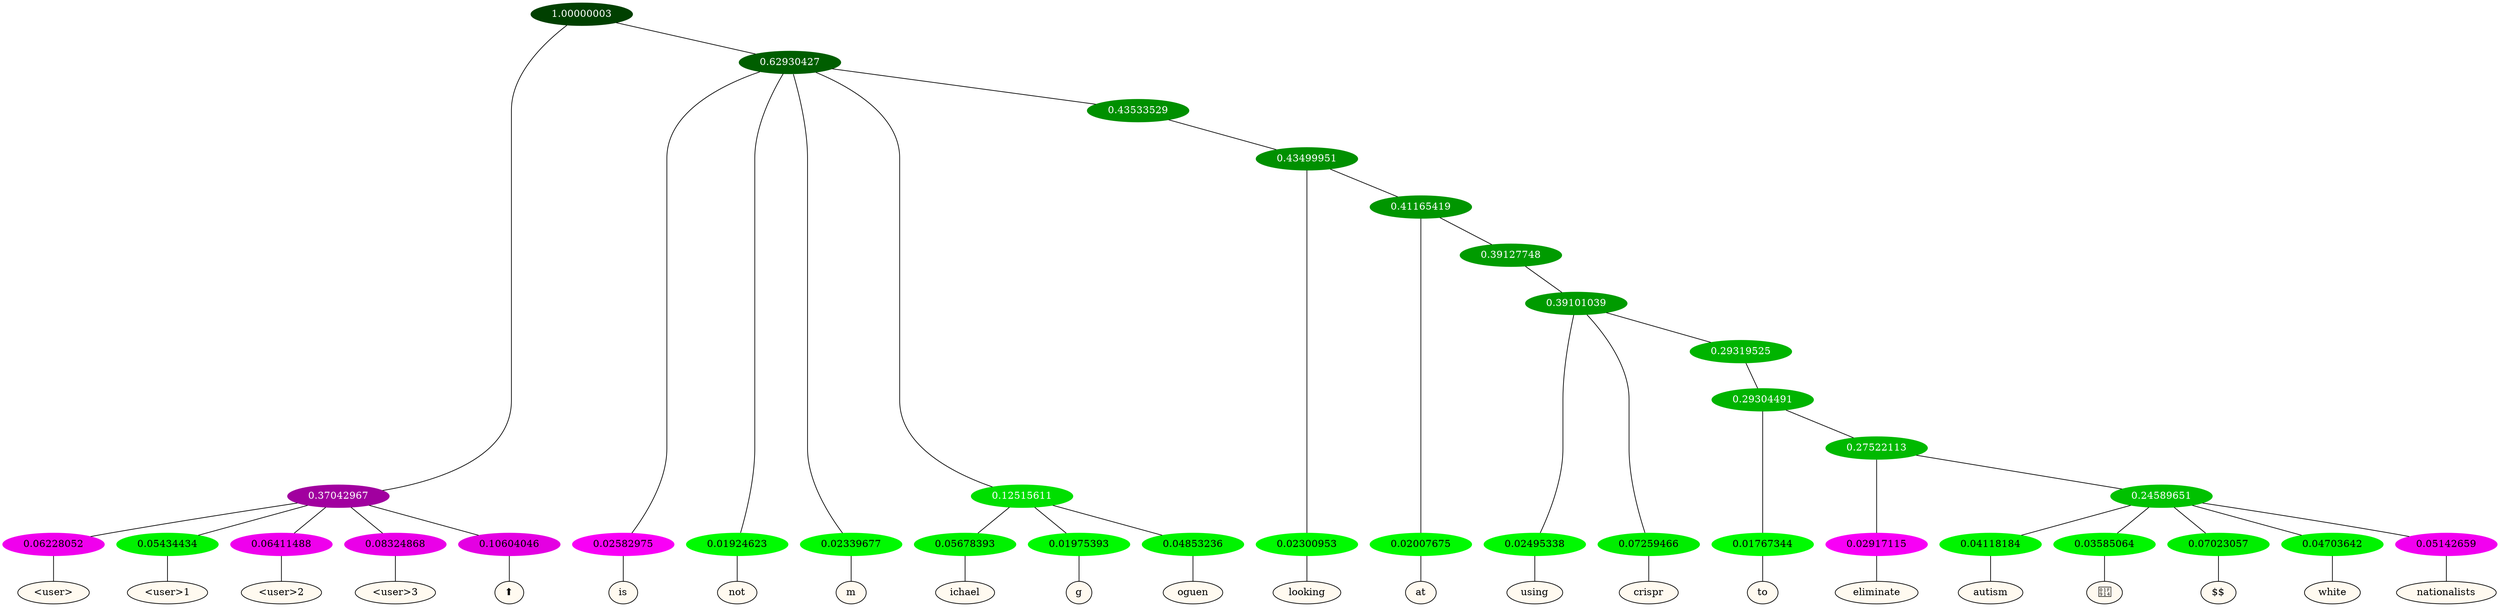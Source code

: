 graph {
	node [format=png height=0.15 nodesep=0.001 ordering=out overlap=prism overlap_scaling=0.01 ranksep=0.001 ratio=0.2 style=filled width=0.15]
	{
		rank=same
		a_w_3 [label="\<user\>" color=black fillcolor=floralwhite style="filled,solid"]
		a_w_4 [label="\<user\>1" color=black fillcolor=floralwhite style="filled,solid"]
		a_w_5 [label="\<user\>2" color=black fillcolor=floralwhite style="filled,solid"]
		a_w_6 [label="\<user\>3" color=black fillcolor=floralwhite style="filled,solid"]
		a_w_7 [label="⬆️" color=black fillcolor=floralwhite style="filled,solid"]
		a_w_8 [label=is color=black fillcolor=floralwhite style="filled,solid"]
		a_w_9 [label=not color=black fillcolor=floralwhite style="filled,solid"]
		a_w_10 [label=m color=black fillcolor=floralwhite style="filled,solid"]
		a_w_13 [label=ichael color=black fillcolor=floralwhite style="filled,solid"]
		a_w_14 [label=g color=black fillcolor=floralwhite style="filled,solid"]
		a_w_15 [label=oguen color=black fillcolor=floralwhite style="filled,solid"]
		a_w_17 [label=looking color=black fillcolor=floralwhite style="filled,solid"]
		a_w_19 [label=at color=black fillcolor=floralwhite style="filled,solid"]
		a_w_22 [label=using color=black fillcolor=floralwhite style="filled,solid"]
		a_w_23 [label=crispr color=black fillcolor=floralwhite style="filled,solid"]
		a_w_26 [label=to color=black fillcolor=floralwhite style="filled,solid"]
		a_w_28 [label=eliminate color=black fillcolor=floralwhite style="filled,solid"]
		a_w_30 [label=autism color=black fillcolor=floralwhite style="filled,solid"]
		a_w_31 [label="🤔" color=black fillcolor=floralwhite style="filled,solid"]
		a_w_32 [label="$$" color=black fillcolor=floralwhite style="filled,solid"]
		a_w_33 [label=white color=black fillcolor=floralwhite style="filled,solid"]
		a_w_34 [label=nationalists color=black fillcolor=floralwhite style="filled,solid"]
	}
	a_n_3 -- a_w_3
	a_n_4 -- a_w_4
	a_n_5 -- a_w_5
	a_n_6 -- a_w_6
	a_n_7 -- a_w_7
	a_n_8 -- a_w_8
	a_n_9 -- a_w_9
	a_n_10 -- a_w_10
	a_n_13 -- a_w_13
	a_n_14 -- a_w_14
	a_n_15 -- a_w_15
	a_n_17 -- a_w_17
	a_n_19 -- a_w_19
	a_n_22 -- a_w_22
	a_n_23 -- a_w_23
	a_n_26 -- a_w_26
	a_n_28 -- a_w_28
	a_n_30 -- a_w_30
	a_n_31 -- a_w_31
	a_n_32 -- a_w_32
	a_n_33 -- a_w_33
	a_n_34 -- a_w_34
	{
		rank=same
		a_n_3 [label=0.06228052 color="0.835 1.000 0.938" fontcolor=black]
		a_n_4 [label=0.05434434 color="0.334 1.000 0.946" fontcolor=black]
		a_n_5 [label=0.06411488 color="0.835 1.000 0.936" fontcolor=black]
		a_n_6 [label=0.08324868 color="0.835 1.000 0.917" fontcolor=black]
		a_n_7 [label=0.10604046 color="0.835 1.000 0.894" fontcolor=black]
		a_n_8 [label=0.02582975 color="0.835 1.000 0.974" fontcolor=black]
		a_n_9 [label=0.01924623 color="0.334 1.000 0.981" fontcolor=black]
		a_n_10 [label=0.02339677 color="0.334 1.000 0.977" fontcolor=black]
		a_n_13 [label=0.05678393 color="0.334 1.000 0.943" fontcolor=black]
		a_n_14 [label=0.01975393 color="0.334 1.000 0.980" fontcolor=black]
		a_n_15 [label=0.04853236 color="0.334 1.000 0.951" fontcolor=black]
		a_n_17 [label=0.02300953 color="0.334 1.000 0.977" fontcolor=black]
		a_n_19 [label=0.02007675 color="0.334 1.000 0.980" fontcolor=black]
		a_n_22 [label=0.02495338 color="0.334 1.000 0.975" fontcolor=black]
		a_n_23 [label=0.07259466 color="0.334 1.000 0.927" fontcolor=black]
		a_n_26 [label=0.01767344 color="0.334 1.000 0.982" fontcolor=black]
		a_n_28 [label=0.02917115 color="0.835 1.000 0.971" fontcolor=black]
		a_n_30 [label=0.04118184 color="0.334 1.000 0.959" fontcolor=black]
		a_n_31 [label=0.03585064 color="0.334 1.000 0.964" fontcolor=black]
		a_n_32 [label=0.07023057 color="0.334 1.000 0.930" fontcolor=black]
		a_n_33 [label=0.04703642 color="0.334 1.000 0.953" fontcolor=black]
		a_n_34 [label=0.05142659 color="0.835 1.000 0.949" fontcolor=black]
	}
	a_n_0 [label=1.00000003 color="0.334 1.000 0.250" fontcolor=grey99]
	a_n_1 [label=0.37042967 color="0.835 1.000 0.630" fontcolor=grey99]
	a_n_0 -- a_n_1
	a_n_2 [label=0.62930427 color="0.334 1.000 0.371" fontcolor=grey99]
	a_n_0 -- a_n_2
	a_n_1 -- a_n_3
	a_n_1 -- a_n_4
	a_n_1 -- a_n_5
	a_n_1 -- a_n_6
	a_n_1 -- a_n_7
	a_n_2 -- a_n_8
	a_n_2 -- a_n_9
	a_n_2 -- a_n_10
	a_n_11 [label=0.12515611 color="0.334 1.000 0.875" fontcolor=grey99]
	a_n_2 -- a_n_11
	a_n_12 [label=0.43533529 color="0.334 1.000 0.565" fontcolor=grey99]
	a_n_2 -- a_n_12
	a_n_11 -- a_n_13
	a_n_11 -- a_n_14
	a_n_11 -- a_n_15
	a_n_16 [label=0.43499951 color="0.334 1.000 0.565" fontcolor=grey99]
	a_n_12 -- a_n_16
	a_n_16 -- a_n_17
	a_n_18 [label=0.41165419 color="0.334 1.000 0.588" fontcolor=grey99]
	a_n_16 -- a_n_18
	a_n_18 -- a_n_19
	a_n_20 [label=0.39127748 color="0.334 1.000 0.609" fontcolor=grey99]
	a_n_18 -- a_n_20
	a_n_21 [label=0.39101039 color="0.334 1.000 0.609" fontcolor=grey99]
	a_n_20 -- a_n_21
	a_n_21 -- a_n_22
	a_n_21 -- a_n_23
	a_n_24 [label=0.29319525 color="0.334 1.000 0.707" fontcolor=grey99]
	a_n_21 -- a_n_24
	a_n_25 [label=0.29304491 color="0.334 1.000 0.707" fontcolor=grey99]
	a_n_24 -- a_n_25
	a_n_25 -- a_n_26
	a_n_27 [label=0.27522113 color="0.334 1.000 0.725" fontcolor=grey99]
	a_n_25 -- a_n_27
	a_n_27 -- a_n_28
	a_n_29 [label=0.24589651 color="0.334 1.000 0.754" fontcolor=grey99]
	a_n_27 -- a_n_29
	a_n_29 -- a_n_30
	a_n_29 -- a_n_31
	a_n_29 -- a_n_32
	a_n_29 -- a_n_33
	a_n_29 -- a_n_34
}
